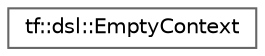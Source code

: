 digraph "类继承关系图"
{
 // LATEX_PDF_SIZE
  bgcolor="transparent";
  edge [fontname=Helvetica,fontsize=10,labelfontname=Helvetica,labelfontsize=10];
  node [fontname=Helvetica,fontsize=10,shape=box,height=0.2,width=0.4];
  rankdir="LR";
  Node0 [id="Node000000",label="tf::dsl::EmptyContext",height=0.2,width=0.4,color="grey40", fillcolor="white", style="filled",URL="$structtf_1_1dsl_1_1_empty_context.html",tooltip=" "];
}
